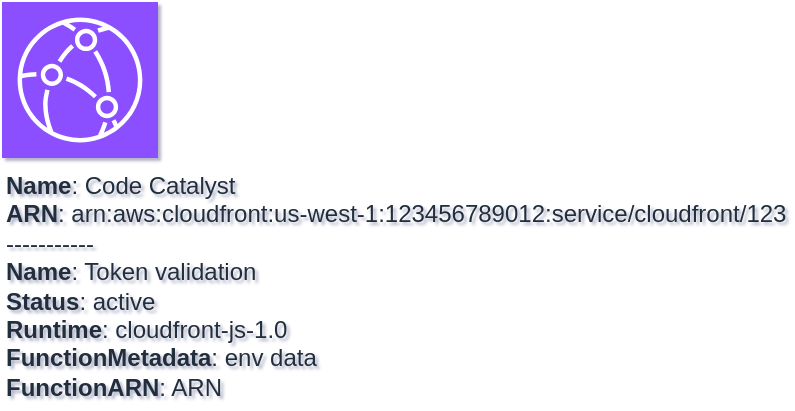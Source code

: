 <mxfile type="MultiCloud">
	<diagram id="diagram_1" name="AWS components">
		<mxGraphModel dx="1015" dy="661" grid="1" gridSize="10" guides="1" tooltips="1" connect="1" arrows="1" fold="1" page="1" pageScale="1" pageWidth="850" pageHeight="1100" math="0" shadow="1">
			<root>
				<mxCell id="0"/>
				<mxCell id="1" parent="0"/>
				<mxCell id="vertex:cloudfront:arn:aws:cloudfront:us-west-1:123456789012:service/cloudfront/123" value="&lt;b&gt;Name&lt;/b&gt;: Code Catalyst&lt;BR&gt;&lt;b&gt;ARN&lt;/b&gt;: arn:aws:cloudfront:us-west-1:123456789012:service/cloudfront/123&lt;BR&gt;-----------&lt;BR&gt;&lt;b&gt;Name&lt;/b&gt;: Token validation&lt;BR&gt;&lt;b&gt;Status&lt;/b&gt;: active&lt;BR&gt;&lt;b&gt;Runtime&lt;/b&gt;: cloudfront-js-1.0&lt;BR&gt;&lt;b&gt;FunctionMetadata&lt;/b&gt;: env data&lt;BR&gt;&lt;b&gt;FunctionARN&lt;/b&gt;: ARN" style="sketch=0;outlineConnect=0;fontColor=#232F3E;fillColor=#8C4FFF;strokeColor=#ffffff;dashed=0;verticalLabelPosition=bottom;verticalAlign=top;align=left;html=1;fontSize=12;fontStyle=0;aspect=fixed;shape=mxgraph.aws4.resourceIcon;resIcon=mxgraph.aws4.cloudfront;" parent="1" vertex="1">
					<mxGeometry width="78" height="78" as="geometry"/>
				</mxCell>
			</root>
		</mxGraphModel>
	</diagram>
</mxfile>